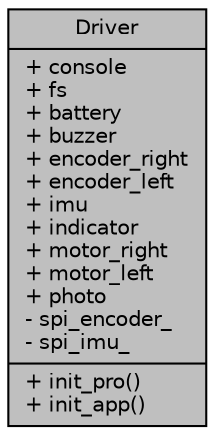digraph "Driver"
{
 // LATEX_PDF_SIZE
  edge [fontname="Helvetica",fontsize="10",labelfontname="Helvetica",labelfontsize="10"];
  node [fontname="Helvetica",fontsize="10",shape=record];
  Node1 [label="{Driver\n|+ console\l+ fs\l+ battery\l+ buzzer\l+ encoder_right\l+ encoder_left\l+ imu\l+ indicator\l+ motor_right\l+ motor_left\l+ photo\l- spi_encoder_\l- spi_imu_\l|+ init_pro()\l+ init_app()\l}",height=0.2,width=0.4,color="black", fillcolor="grey75", style="filled", fontcolor="black",tooltip=" "];
}
